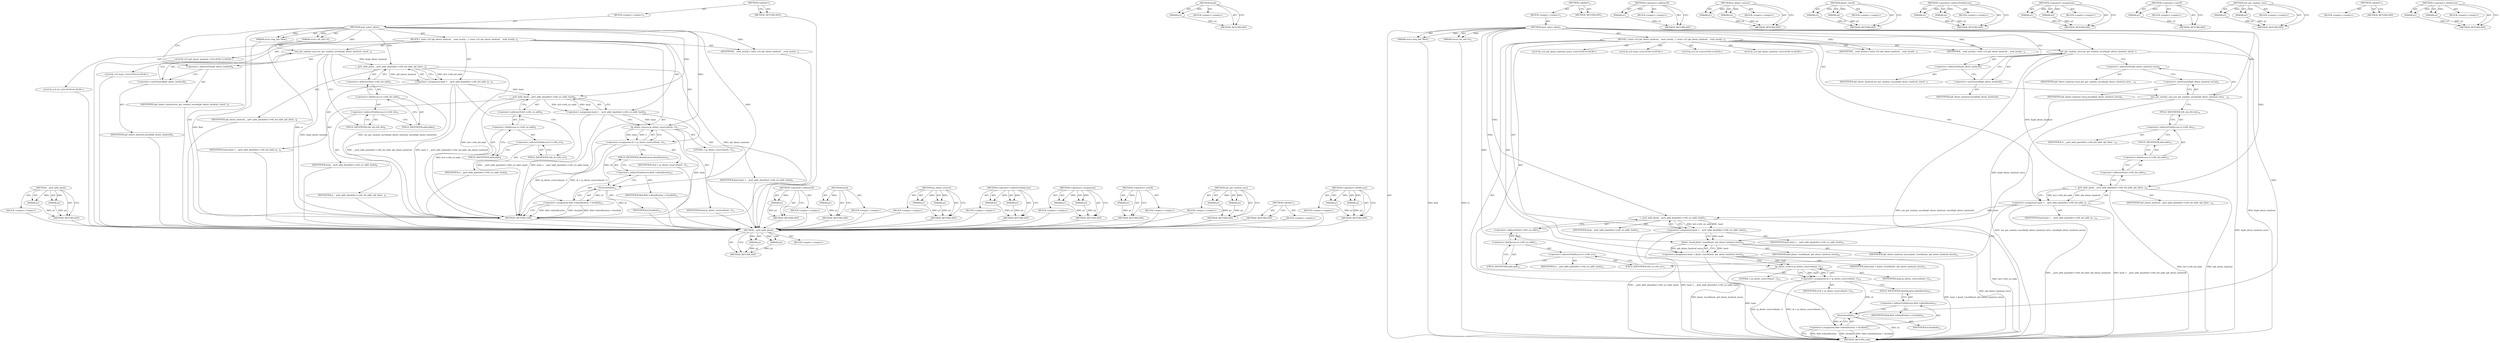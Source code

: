 digraph "&lt;operator&gt;.fieldAccess" {
vulnerable_93 [label=<(METHOD,__ipv6_addr_jhash)>];
vulnerable_94 [label=<(PARAM,p1)>];
vulnerable_95 [label=<(PARAM,p2)>];
vulnerable_96 [label=<(BLOCK,&lt;empty&gt;,&lt;empty&gt;)>];
vulnerable_97 [label=<(METHOD_RETURN,ANY)>];
vulnerable_6 [label=<(METHOD,&lt;global&gt;)<SUB>1</SUB>>];
vulnerable_7 [label=<(BLOCK,&lt;empty&gt;,&lt;empty&gt;)<SUB>1</SUB>>];
vulnerable_8 [label=<(METHOD,ipv6_select_ident)<SUB>1</SUB>>];
vulnerable_9 [label=<(PARAM,struct frag_hdr *fhdr)<SUB>1</SUB>>];
vulnerable_10 [label=<(PARAM,struct rt6_info *rt)<SUB>1</SUB>>];
vulnerable_11 [label=<(BLOCK,{
 	static u32 ip6_idents_hashrnd __read_mostly...,{
 	static u32 ip6_idents_hashrnd __read_mostly...)<SUB>2</SUB>>];
vulnerable_12 [label="<(LOCAL,u32 ip6_idents_hashrnd: u32)<SUB>3</SUB>>"];
vulnerable_13 [label=<(IDENTIFIER,__read_mostly,{
 	static u32 ip6_idents_hashrnd __read_mostly...)<SUB>3</SUB>>];
vulnerable_14 [label="<(LOCAL,u32 hash: u32)<SUB>4</SUB>>"];
vulnerable_15 [label="<(LOCAL,u32 id: u32)<SUB>4</SUB>>"];
vulnerable_16 [label=<(net_get_random_once,net_get_random_once(&amp;ip6_idents_hashrnd, sizeof...)<SUB>6</SUB>>];
vulnerable_17 [label=<(&lt;operator&gt;.addressOf,&amp;ip6_idents_hashrnd)<SUB>6</SUB>>];
vulnerable_18 [label=<(IDENTIFIER,ip6_idents_hashrnd,net_get_random_once(&amp;ip6_idents_hashrnd, sizeof...)<SUB>6</SUB>>];
vulnerable_19 [label=<(&lt;operator&gt;.sizeOf,sizeof(ip6_idents_hashrnd))<SUB>6</SUB>>];
vulnerable_20 [label=<(IDENTIFIER,ip6_idents_hashrnd,sizeof(ip6_idents_hashrnd))<SUB>6</SUB>>];
vulnerable_21 [label=<(&lt;operator&gt;.assignment,hash = __ipv6_addr_jhash(&amp;rt-&gt;rt6i_dst.addr, ip...)<SUB>8</SUB>>];
vulnerable_22 [label=<(IDENTIFIER,hash,hash = __ipv6_addr_jhash(&amp;rt-&gt;rt6i_dst.addr, ip...)<SUB>8</SUB>>];
vulnerable_23 [label=<(__ipv6_addr_jhash,__ipv6_addr_jhash(&amp;rt-&gt;rt6i_dst.addr, ip6_ident...)<SUB>8</SUB>>];
vulnerable_24 [label=<(&lt;operator&gt;.addressOf,&amp;rt-&gt;rt6i_dst.addr)<SUB>8</SUB>>];
vulnerable_25 [label=<(&lt;operator&gt;.fieldAccess,rt-&gt;rt6i_dst.addr)<SUB>8</SUB>>];
vulnerable_26 [label=<(&lt;operator&gt;.indirectFieldAccess,rt-&gt;rt6i_dst)<SUB>8</SUB>>];
vulnerable_27 [label=<(IDENTIFIER,rt,__ipv6_addr_jhash(&amp;rt-&gt;rt6i_dst.addr, ip6_ident...)<SUB>8</SUB>>];
vulnerable_28 [label=<(FIELD_IDENTIFIER,rt6i_dst,rt6i_dst)<SUB>8</SUB>>];
vulnerable_29 [label=<(FIELD_IDENTIFIER,addr,addr)<SUB>8</SUB>>];
vulnerable_30 [label=<(IDENTIFIER,ip6_idents_hashrnd,__ipv6_addr_jhash(&amp;rt-&gt;rt6i_dst.addr, ip6_ident...)<SUB>8</SUB>>];
vulnerable_31 [label=<(&lt;operator&gt;.assignment,hash = __ipv6_addr_jhash(&amp;rt-&gt;rt6i_src.addr, hash))<SUB>9</SUB>>];
vulnerable_32 [label=<(IDENTIFIER,hash,hash = __ipv6_addr_jhash(&amp;rt-&gt;rt6i_src.addr, hash))<SUB>9</SUB>>];
vulnerable_33 [label=<(__ipv6_addr_jhash,__ipv6_addr_jhash(&amp;rt-&gt;rt6i_src.addr, hash))<SUB>9</SUB>>];
vulnerable_34 [label=<(&lt;operator&gt;.addressOf,&amp;rt-&gt;rt6i_src.addr)<SUB>9</SUB>>];
vulnerable_35 [label=<(&lt;operator&gt;.fieldAccess,rt-&gt;rt6i_src.addr)<SUB>9</SUB>>];
vulnerable_36 [label=<(&lt;operator&gt;.indirectFieldAccess,rt-&gt;rt6i_src)<SUB>9</SUB>>];
vulnerable_37 [label=<(IDENTIFIER,rt,__ipv6_addr_jhash(&amp;rt-&gt;rt6i_src.addr, hash))<SUB>9</SUB>>];
vulnerable_38 [label=<(FIELD_IDENTIFIER,rt6i_src,rt6i_src)<SUB>9</SUB>>];
vulnerable_39 [label=<(FIELD_IDENTIFIER,addr,addr)<SUB>9</SUB>>];
vulnerable_40 [label=<(IDENTIFIER,hash,__ipv6_addr_jhash(&amp;rt-&gt;rt6i_src.addr, hash))<SUB>9</SUB>>];
vulnerable_41 [label=<(&lt;operator&gt;.assignment,id = ip_idents_reserve(hash, 1))<SUB>11</SUB>>];
vulnerable_42 [label=<(IDENTIFIER,id,id = ip_idents_reserve(hash, 1))<SUB>11</SUB>>];
vulnerable_43 [label=<(ip_idents_reserve,ip_idents_reserve(hash, 1))<SUB>11</SUB>>];
vulnerable_44 [label=<(IDENTIFIER,hash,ip_idents_reserve(hash, 1))<SUB>11</SUB>>];
vulnerable_45 [label=<(LITERAL,1,ip_idents_reserve(hash, 1))<SUB>11</SUB>>];
vulnerable_46 [label=<(&lt;operator&gt;.assignment,fhdr-&gt;identification = htonl(id))<SUB>12</SUB>>];
vulnerable_47 [label=<(&lt;operator&gt;.indirectFieldAccess,fhdr-&gt;identification)<SUB>12</SUB>>];
vulnerable_48 [label=<(IDENTIFIER,fhdr,fhdr-&gt;identification = htonl(id))<SUB>12</SUB>>];
vulnerable_49 [label=<(FIELD_IDENTIFIER,identification,identification)<SUB>12</SUB>>];
vulnerable_50 [label=<(htonl,htonl(id))<SUB>12</SUB>>];
vulnerable_51 [label=<(IDENTIFIER,id,htonl(id))<SUB>12</SUB>>];
vulnerable_52 [label=<(METHOD_RETURN,void)<SUB>1</SUB>>];
vulnerable_54 [label=<(METHOD_RETURN,ANY)<SUB>1</SUB>>];
vulnerable_80 [label=<(METHOD,&lt;operator&gt;.addressOf)>];
vulnerable_81 [label=<(PARAM,p1)>];
vulnerable_82 [label=<(BLOCK,&lt;empty&gt;,&lt;empty&gt;)>];
vulnerable_83 [label=<(METHOD_RETURN,ANY)>];
vulnerable_113 [label=<(METHOD,htonl)>];
vulnerable_114 [label=<(PARAM,p1)>];
vulnerable_115 [label=<(BLOCK,&lt;empty&gt;,&lt;empty&gt;)>];
vulnerable_116 [label=<(METHOD_RETURN,ANY)>];
vulnerable_108 [label=<(METHOD,ip_idents_reserve)>];
vulnerable_109 [label=<(PARAM,p1)>];
vulnerable_110 [label=<(PARAM,p2)>];
vulnerable_111 [label=<(BLOCK,&lt;empty&gt;,&lt;empty&gt;)>];
vulnerable_112 [label=<(METHOD_RETURN,ANY)>];
vulnerable_103 [label=<(METHOD,&lt;operator&gt;.indirectFieldAccess)>];
vulnerable_104 [label=<(PARAM,p1)>];
vulnerable_105 [label=<(PARAM,p2)>];
vulnerable_106 [label=<(BLOCK,&lt;empty&gt;,&lt;empty&gt;)>];
vulnerable_107 [label=<(METHOD_RETURN,ANY)>];
vulnerable_88 [label=<(METHOD,&lt;operator&gt;.assignment)>];
vulnerable_89 [label=<(PARAM,p1)>];
vulnerable_90 [label=<(PARAM,p2)>];
vulnerable_91 [label=<(BLOCK,&lt;empty&gt;,&lt;empty&gt;)>];
vulnerable_92 [label=<(METHOD_RETURN,ANY)>];
vulnerable_84 [label=<(METHOD,&lt;operator&gt;.sizeOf)>];
vulnerable_85 [label=<(PARAM,p1)>];
vulnerable_86 [label=<(BLOCK,&lt;empty&gt;,&lt;empty&gt;)>];
vulnerable_87 [label=<(METHOD_RETURN,ANY)>];
vulnerable_75 [label=<(METHOD,net_get_random_once)>];
vulnerable_76 [label=<(PARAM,p1)>];
vulnerable_77 [label=<(PARAM,p2)>];
vulnerable_78 [label=<(BLOCK,&lt;empty&gt;,&lt;empty&gt;)>];
vulnerable_79 [label=<(METHOD_RETURN,ANY)>];
vulnerable_69 [label=<(METHOD,&lt;global&gt;)<SUB>1</SUB>>];
vulnerable_70 [label=<(BLOCK,&lt;empty&gt;,&lt;empty&gt;)>];
vulnerable_71 [label=<(METHOD_RETURN,ANY)>];
vulnerable_98 [label=<(METHOD,&lt;operator&gt;.fieldAccess)>];
vulnerable_99 [label=<(PARAM,p1)>];
vulnerable_100 [label=<(PARAM,p2)>];
vulnerable_101 [label=<(BLOCK,&lt;empty&gt;,&lt;empty&gt;)>];
vulnerable_102 [label=<(METHOD_RETURN,ANY)>];
fixed_105 [label=<(METHOD,__ipv6_addr_jhash)>];
fixed_106 [label=<(PARAM,p1)>];
fixed_107 [label=<(PARAM,p2)>];
fixed_108 [label=<(BLOCK,&lt;empty&gt;,&lt;empty&gt;)>];
fixed_109 [label=<(METHOD_RETURN,ANY)>];
fixed_130 [label=<(METHOD,htonl)>];
fixed_131 [label=<(PARAM,p1)>];
fixed_132 [label=<(BLOCK,&lt;empty&gt;,&lt;empty&gt;)>];
fixed_133 [label=<(METHOD_RETURN,ANY)>];
fixed_6 [label=<(METHOD,&lt;global&gt;)<SUB>1</SUB>>];
fixed_7 [label=<(BLOCK,&lt;empty&gt;,&lt;empty&gt;)<SUB>1</SUB>>];
fixed_8 [label=<(METHOD,ipv6_select_ident)<SUB>1</SUB>>];
fixed_9 [label=<(PARAM,struct frag_hdr *fhdr)<SUB>1</SUB>>];
fixed_10 [label=<(PARAM,struct rt6_info *rt)<SUB>1</SUB>>];
fixed_11 [label=<(BLOCK,{
 	static u32 ip6_idents_hashrnd __read_mostly...,{
 	static u32 ip6_idents_hashrnd __read_mostly...)<SUB>2</SUB>>];
fixed_12 [label="<(LOCAL,u32 ip6_idents_hashrnd: u32)<SUB>3</SUB>>"];
fixed_13 [label=<(IDENTIFIER,__read_mostly,{
 	static u32 ip6_idents_hashrnd __read_mostly...)<SUB>3</SUB>>];
fixed_14 [label="<(LOCAL,u32 ip6_idents_hashrnd_extra: u32)<SUB>4</SUB>>"];
fixed_15 [label=<(IDENTIFIER,__read_mostly,{
 	static u32 ip6_idents_hashrnd __read_mostly...)<SUB>4</SUB>>];
fixed_16 [label="<(LOCAL,u32 hash: u32)<SUB>5</SUB>>"];
fixed_17 [label="<(LOCAL,u32 id: u32)<SUB>5</SUB>>"];
fixed_18 [label=<(net_get_random_once,net_get_random_once(&amp;ip6_idents_hashrnd, sizeof...)<SUB>7</SUB>>];
fixed_19 [label=<(&lt;operator&gt;.addressOf,&amp;ip6_idents_hashrnd)<SUB>7</SUB>>];
fixed_20 [label=<(IDENTIFIER,ip6_idents_hashrnd,net_get_random_once(&amp;ip6_idents_hashrnd, sizeof...)<SUB>7</SUB>>];
fixed_21 [label=<(&lt;operator&gt;.sizeOf,sizeof(ip6_idents_hashrnd))<SUB>7</SUB>>];
fixed_22 [label=<(IDENTIFIER,ip6_idents_hashrnd,sizeof(ip6_idents_hashrnd))<SUB>7</SUB>>];
fixed_23 [label=<(net_get_random_once,net_get_random_once(&amp;ip6_idents_hashrnd_extra, ...)<SUB>8</SUB>>];
fixed_24 [label=<(&lt;operator&gt;.addressOf,&amp;ip6_idents_hashrnd_extra)<SUB>8</SUB>>];
fixed_25 [label=<(IDENTIFIER,ip6_idents_hashrnd_extra,net_get_random_once(&amp;ip6_idents_hashrnd_extra, ...)<SUB>8</SUB>>];
fixed_26 [label=<(&lt;operator&gt;.sizeOf,sizeof(ip6_idents_hashrnd_extra))<SUB>8</SUB>>];
fixed_27 [label=<(IDENTIFIER,ip6_idents_hashrnd_extra,sizeof(ip6_idents_hashrnd_extra))<SUB>8</SUB>>];
fixed_28 [label=<(&lt;operator&gt;.assignment,hash = __ipv6_addr_jhash(&amp;rt-&gt;rt6i_dst.addr, ip...)<SUB>10</SUB>>];
fixed_29 [label=<(IDENTIFIER,hash,hash = __ipv6_addr_jhash(&amp;rt-&gt;rt6i_dst.addr, ip...)<SUB>10</SUB>>];
fixed_30 [label=<(__ipv6_addr_jhash,__ipv6_addr_jhash(&amp;rt-&gt;rt6i_dst.addr, ip6_ident...)<SUB>10</SUB>>];
fixed_31 [label=<(&lt;operator&gt;.addressOf,&amp;rt-&gt;rt6i_dst.addr)<SUB>10</SUB>>];
fixed_32 [label=<(&lt;operator&gt;.fieldAccess,rt-&gt;rt6i_dst.addr)<SUB>10</SUB>>];
fixed_33 [label=<(&lt;operator&gt;.indirectFieldAccess,rt-&gt;rt6i_dst)<SUB>10</SUB>>];
fixed_34 [label=<(IDENTIFIER,rt,__ipv6_addr_jhash(&amp;rt-&gt;rt6i_dst.addr, ip6_ident...)<SUB>10</SUB>>];
fixed_35 [label=<(FIELD_IDENTIFIER,rt6i_dst,rt6i_dst)<SUB>10</SUB>>];
fixed_36 [label=<(FIELD_IDENTIFIER,addr,addr)<SUB>10</SUB>>];
fixed_37 [label=<(IDENTIFIER,ip6_idents_hashrnd,__ipv6_addr_jhash(&amp;rt-&gt;rt6i_dst.addr, ip6_ident...)<SUB>10</SUB>>];
fixed_38 [label=<(&lt;operator&gt;.assignment,hash = __ipv6_addr_jhash(&amp;rt-&gt;rt6i_src.addr, hash))<SUB>11</SUB>>];
fixed_39 [label=<(IDENTIFIER,hash,hash = __ipv6_addr_jhash(&amp;rt-&gt;rt6i_src.addr, hash))<SUB>11</SUB>>];
fixed_40 [label=<(__ipv6_addr_jhash,__ipv6_addr_jhash(&amp;rt-&gt;rt6i_src.addr, hash))<SUB>11</SUB>>];
fixed_41 [label=<(&lt;operator&gt;.addressOf,&amp;rt-&gt;rt6i_src.addr)<SUB>11</SUB>>];
fixed_42 [label=<(&lt;operator&gt;.fieldAccess,rt-&gt;rt6i_src.addr)<SUB>11</SUB>>];
fixed_43 [label=<(&lt;operator&gt;.indirectFieldAccess,rt-&gt;rt6i_src)<SUB>11</SUB>>];
fixed_44 [label=<(IDENTIFIER,rt,__ipv6_addr_jhash(&amp;rt-&gt;rt6i_src.addr, hash))<SUB>11</SUB>>];
fixed_45 [label=<(FIELD_IDENTIFIER,rt6i_src,rt6i_src)<SUB>11</SUB>>];
fixed_46 [label=<(FIELD_IDENTIFIER,addr,addr)<SUB>11</SUB>>];
fixed_47 [label=<(IDENTIFIER,hash,__ipv6_addr_jhash(&amp;rt-&gt;rt6i_src.addr, hash))<SUB>11</SUB>>];
fixed_48 [label=<(&lt;operator&gt;.assignment,hash = jhash_1word(hash, ip6_idents_hashrnd_extra))<SUB>12</SUB>>];
fixed_49 [label=<(IDENTIFIER,hash,hash = jhash_1word(hash, ip6_idents_hashrnd_extra))<SUB>12</SUB>>];
fixed_50 [label=<(jhash_1word,jhash_1word(hash, ip6_idents_hashrnd_extra))<SUB>12</SUB>>];
fixed_51 [label=<(IDENTIFIER,hash,jhash_1word(hash, ip6_idents_hashrnd_extra))<SUB>12</SUB>>];
fixed_52 [label=<(IDENTIFIER,ip6_idents_hashrnd_extra,jhash_1word(hash, ip6_idents_hashrnd_extra))<SUB>12</SUB>>];
fixed_53 [label=<(&lt;operator&gt;.assignment,id = ip_idents_reserve(hash, 1))<SUB>14</SUB>>];
fixed_54 [label=<(IDENTIFIER,id,id = ip_idents_reserve(hash, 1))<SUB>14</SUB>>];
fixed_55 [label=<(ip_idents_reserve,ip_idents_reserve(hash, 1))<SUB>14</SUB>>];
fixed_56 [label=<(IDENTIFIER,hash,ip_idents_reserve(hash, 1))<SUB>14</SUB>>];
fixed_57 [label=<(LITERAL,1,ip_idents_reserve(hash, 1))<SUB>14</SUB>>];
fixed_58 [label=<(&lt;operator&gt;.assignment,fhdr-&gt;identification = htonl(id))<SUB>15</SUB>>];
fixed_59 [label=<(&lt;operator&gt;.indirectFieldAccess,fhdr-&gt;identification)<SUB>15</SUB>>];
fixed_60 [label=<(IDENTIFIER,fhdr,fhdr-&gt;identification = htonl(id))<SUB>15</SUB>>];
fixed_61 [label=<(FIELD_IDENTIFIER,identification,identification)<SUB>15</SUB>>];
fixed_62 [label=<(htonl,htonl(id))<SUB>15</SUB>>];
fixed_63 [label=<(IDENTIFIER,id,htonl(id))<SUB>15</SUB>>];
fixed_64 [label=<(METHOD_RETURN,void)<SUB>1</SUB>>];
fixed_66 [label=<(METHOD_RETURN,ANY)<SUB>1</SUB>>];
fixed_92 [label=<(METHOD,&lt;operator&gt;.addressOf)>];
fixed_93 [label=<(PARAM,p1)>];
fixed_94 [label=<(BLOCK,&lt;empty&gt;,&lt;empty&gt;)>];
fixed_95 [label=<(METHOD_RETURN,ANY)>];
fixed_125 [label=<(METHOD,ip_idents_reserve)>];
fixed_126 [label=<(PARAM,p1)>];
fixed_127 [label=<(PARAM,p2)>];
fixed_128 [label=<(BLOCK,&lt;empty&gt;,&lt;empty&gt;)>];
fixed_129 [label=<(METHOD_RETURN,ANY)>];
fixed_120 [label=<(METHOD,jhash_1word)>];
fixed_121 [label=<(PARAM,p1)>];
fixed_122 [label=<(PARAM,p2)>];
fixed_123 [label=<(BLOCK,&lt;empty&gt;,&lt;empty&gt;)>];
fixed_124 [label=<(METHOD_RETURN,ANY)>];
fixed_115 [label=<(METHOD,&lt;operator&gt;.indirectFieldAccess)>];
fixed_116 [label=<(PARAM,p1)>];
fixed_117 [label=<(PARAM,p2)>];
fixed_118 [label=<(BLOCK,&lt;empty&gt;,&lt;empty&gt;)>];
fixed_119 [label=<(METHOD_RETURN,ANY)>];
fixed_100 [label=<(METHOD,&lt;operator&gt;.assignment)>];
fixed_101 [label=<(PARAM,p1)>];
fixed_102 [label=<(PARAM,p2)>];
fixed_103 [label=<(BLOCK,&lt;empty&gt;,&lt;empty&gt;)>];
fixed_104 [label=<(METHOD_RETURN,ANY)>];
fixed_96 [label=<(METHOD,&lt;operator&gt;.sizeOf)>];
fixed_97 [label=<(PARAM,p1)>];
fixed_98 [label=<(BLOCK,&lt;empty&gt;,&lt;empty&gt;)>];
fixed_99 [label=<(METHOD_RETURN,ANY)>];
fixed_87 [label=<(METHOD,net_get_random_once)>];
fixed_88 [label=<(PARAM,p1)>];
fixed_89 [label=<(PARAM,p2)>];
fixed_90 [label=<(BLOCK,&lt;empty&gt;,&lt;empty&gt;)>];
fixed_91 [label=<(METHOD_RETURN,ANY)>];
fixed_81 [label=<(METHOD,&lt;global&gt;)<SUB>1</SUB>>];
fixed_82 [label=<(BLOCK,&lt;empty&gt;,&lt;empty&gt;)>];
fixed_83 [label=<(METHOD_RETURN,ANY)>];
fixed_110 [label=<(METHOD,&lt;operator&gt;.fieldAccess)>];
fixed_111 [label=<(PARAM,p1)>];
fixed_112 [label=<(PARAM,p2)>];
fixed_113 [label=<(BLOCK,&lt;empty&gt;,&lt;empty&gt;)>];
fixed_114 [label=<(METHOD_RETURN,ANY)>];
vulnerable_93 -> vulnerable_94  [key=0, label="AST: "];
vulnerable_93 -> vulnerable_94  [key=1, label="DDG: "];
vulnerable_93 -> vulnerable_96  [key=0, label="AST: "];
vulnerable_93 -> vulnerable_95  [key=0, label="AST: "];
vulnerable_93 -> vulnerable_95  [key=1, label="DDG: "];
vulnerable_93 -> vulnerable_97  [key=0, label="AST: "];
vulnerable_93 -> vulnerable_97  [key=1, label="CFG: "];
vulnerable_94 -> vulnerable_97  [key=0, label="DDG: p1"];
vulnerable_95 -> vulnerable_97  [key=0, label="DDG: p2"];
vulnerable_96 -> fixed_105  [key=0];
vulnerable_97 -> fixed_105  [key=0];
vulnerable_6 -> vulnerable_7  [key=0, label="AST: "];
vulnerable_6 -> vulnerable_54  [key=0, label="AST: "];
vulnerable_6 -> vulnerable_54  [key=1, label="CFG: "];
vulnerable_7 -> vulnerable_8  [key=0, label="AST: "];
vulnerable_8 -> vulnerable_9  [key=0, label="AST: "];
vulnerable_8 -> vulnerable_9  [key=1, label="DDG: "];
vulnerable_8 -> vulnerable_10  [key=0, label="AST: "];
vulnerable_8 -> vulnerable_10  [key=1, label="DDG: "];
vulnerable_8 -> vulnerable_11  [key=0, label="AST: "];
vulnerable_8 -> vulnerable_52  [key=0, label="AST: "];
vulnerable_8 -> vulnerable_17  [key=0, label="CFG: "];
vulnerable_8 -> vulnerable_13  [key=0, label="DDG: "];
vulnerable_8 -> vulnerable_16  [key=0, label="DDG: "];
vulnerable_8 -> vulnerable_23  [key=0, label="DDG: "];
vulnerable_8 -> vulnerable_33  [key=0, label="DDG: "];
vulnerable_8 -> vulnerable_43  [key=0, label="DDG: "];
vulnerable_8 -> vulnerable_50  [key=0, label="DDG: "];
vulnerable_9 -> vulnerable_52  [key=0, label="DDG: fhdr"];
vulnerable_10 -> vulnerable_52  [key=0, label="DDG: rt"];
vulnerable_11 -> vulnerable_12  [key=0, label="AST: "];
vulnerable_11 -> vulnerable_13  [key=0, label="AST: "];
vulnerable_11 -> vulnerable_14  [key=0, label="AST: "];
vulnerable_11 -> vulnerable_15  [key=0, label="AST: "];
vulnerable_11 -> vulnerable_16  [key=0, label="AST: "];
vulnerable_11 -> vulnerable_21  [key=0, label="AST: "];
vulnerable_11 -> vulnerable_31  [key=0, label="AST: "];
vulnerable_11 -> vulnerable_41  [key=0, label="AST: "];
vulnerable_11 -> vulnerable_46  [key=0, label="AST: "];
vulnerable_12 -> fixed_105  [key=0];
vulnerable_13 -> fixed_105  [key=0];
vulnerable_14 -> fixed_105  [key=0];
vulnerable_15 -> fixed_105  [key=0];
vulnerable_16 -> vulnerable_17  [key=0, label="AST: "];
vulnerable_16 -> vulnerable_19  [key=0, label="AST: "];
vulnerable_16 -> vulnerable_28  [key=0, label="CFG: "];
vulnerable_16 -> vulnerable_52  [key=0, label="DDG: &amp;ip6_idents_hashrnd"];
vulnerable_16 -> vulnerable_52  [key=1, label="DDG: net_get_random_once(&amp;ip6_idents_hashrnd, sizeof(ip6_idents_hashrnd))"];
vulnerable_16 -> vulnerable_23  [key=0, label="DDG: &amp;ip6_idents_hashrnd"];
vulnerable_17 -> vulnerable_18  [key=0, label="AST: "];
vulnerable_17 -> vulnerable_19  [key=0, label="CFG: "];
vulnerable_18 -> fixed_105  [key=0];
vulnerable_19 -> vulnerable_20  [key=0, label="AST: "];
vulnerable_19 -> vulnerable_16  [key=0, label="CFG: "];
vulnerable_20 -> fixed_105  [key=0];
vulnerable_21 -> vulnerable_22  [key=0, label="AST: "];
vulnerable_21 -> vulnerable_23  [key=0, label="AST: "];
vulnerable_21 -> vulnerable_38  [key=0, label="CFG: "];
vulnerable_21 -> vulnerable_52  [key=0, label="DDG: __ipv6_addr_jhash(&amp;rt-&gt;rt6i_dst.addr, ip6_idents_hashrnd)"];
vulnerable_21 -> vulnerable_52  [key=1, label="DDG: hash = __ipv6_addr_jhash(&amp;rt-&gt;rt6i_dst.addr, ip6_idents_hashrnd)"];
vulnerable_21 -> vulnerable_33  [key=0, label="DDG: hash"];
vulnerable_22 -> fixed_105  [key=0];
vulnerable_23 -> vulnerable_24  [key=0, label="AST: "];
vulnerable_23 -> vulnerable_30  [key=0, label="AST: "];
vulnerable_23 -> vulnerable_21  [key=0, label="CFG: "];
vulnerable_23 -> vulnerable_21  [key=1, label="DDG: &amp;rt-&gt;rt6i_dst.addr"];
vulnerable_23 -> vulnerable_21  [key=2, label="DDG: ip6_idents_hashrnd"];
vulnerable_23 -> vulnerable_52  [key=0, label="DDG: &amp;rt-&gt;rt6i_dst.addr"];
vulnerable_23 -> vulnerable_52  [key=1, label="DDG: ip6_idents_hashrnd"];
vulnerable_24 -> vulnerable_25  [key=0, label="AST: "];
vulnerable_24 -> vulnerable_23  [key=0, label="CFG: "];
vulnerable_25 -> vulnerable_26  [key=0, label="AST: "];
vulnerable_25 -> vulnerable_29  [key=0, label="AST: "];
vulnerable_25 -> vulnerable_24  [key=0, label="CFG: "];
vulnerable_26 -> vulnerable_27  [key=0, label="AST: "];
vulnerable_26 -> vulnerable_28  [key=0, label="AST: "];
vulnerable_26 -> vulnerable_29  [key=0, label="CFG: "];
vulnerable_27 -> fixed_105  [key=0];
vulnerable_28 -> vulnerable_26  [key=0, label="CFG: "];
vulnerable_29 -> vulnerable_25  [key=0, label="CFG: "];
vulnerable_30 -> fixed_105  [key=0];
vulnerable_31 -> vulnerable_32  [key=0, label="AST: "];
vulnerable_31 -> vulnerable_33  [key=0, label="AST: "];
vulnerable_31 -> vulnerable_43  [key=0, label="CFG: "];
vulnerable_31 -> vulnerable_43  [key=1, label="DDG: hash"];
vulnerable_31 -> vulnerable_52  [key=0, label="DDG: __ipv6_addr_jhash(&amp;rt-&gt;rt6i_src.addr, hash)"];
vulnerable_31 -> vulnerable_52  [key=1, label="DDG: hash = __ipv6_addr_jhash(&amp;rt-&gt;rt6i_src.addr, hash)"];
vulnerable_32 -> fixed_105  [key=0];
vulnerable_33 -> vulnerable_34  [key=0, label="AST: "];
vulnerable_33 -> vulnerable_40  [key=0, label="AST: "];
vulnerable_33 -> vulnerable_31  [key=0, label="CFG: "];
vulnerable_33 -> vulnerable_31  [key=1, label="DDG: &amp;rt-&gt;rt6i_src.addr"];
vulnerable_33 -> vulnerable_31  [key=2, label="DDG: hash"];
vulnerable_33 -> vulnerable_52  [key=0, label="DDG: &amp;rt-&gt;rt6i_src.addr"];
vulnerable_34 -> vulnerable_35  [key=0, label="AST: "];
vulnerable_34 -> vulnerable_33  [key=0, label="CFG: "];
vulnerable_35 -> vulnerable_36  [key=0, label="AST: "];
vulnerable_35 -> vulnerable_39  [key=0, label="AST: "];
vulnerable_35 -> vulnerable_34  [key=0, label="CFG: "];
vulnerable_36 -> vulnerable_37  [key=0, label="AST: "];
vulnerable_36 -> vulnerable_38  [key=0, label="AST: "];
vulnerable_36 -> vulnerable_39  [key=0, label="CFG: "];
vulnerable_37 -> fixed_105  [key=0];
vulnerable_38 -> vulnerable_36  [key=0, label="CFG: "];
vulnerable_39 -> vulnerable_35  [key=0, label="CFG: "];
vulnerable_40 -> fixed_105  [key=0];
vulnerable_41 -> vulnerable_42  [key=0, label="AST: "];
vulnerable_41 -> vulnerable_43  [key=0, label="AST: "];
vulnerable_41 -> vulnerable_49  [key=0, label="CFG: "];
vulnerable_41 -> vulnerable_52  [key=0, label="DDG: ip_idents_reserve(hash, 1)"];
vulnerable_41 -> vulnerable_52  [key=1, label="DDG: id = ip_idents_reserve(hash, 1)"];
vulnerable_41 -> vulnerable_50  [key=0, label="DDG: id"];
vulnerable_42 -> fixed_105  [key=0];
vulnerable_43 -> vulnerable_44  [key=0, label="AST: "];
vulnerable_43 -> vulnerable_45  [key=0, label="AST: "];
vulnerable_43 -> vulnerable_41  [key=0, label="CFG: "];
vulnerable_43 -> vulnerable_41  [key=1, label="DDG: hash"];
vulnerable_43 -> vulnerable_41  [key=2, label="DDG: 1"];
vulnerable_43 -> vulnerable_52  [key=0, label="DDG: hash"];
vulnerable_44 -> fixed_105  [key=0];
vulnerable_45 -> fixed_105  [key=0];
vulnerable_46 -> vulnerable_47  [key=0, label="AST: "];
vulnerable_46 -> vulnerable_50  [key=0, label="AST: "];
vulnerable_46 -> vulnerable_52  [key=0, label="CFG: "];
vulnerable_46 -> vulnerable_52  [key=1, label="DDG: fhdr-&gt;identification"];
vulnerable_46 -> vulnerable_52  [key=2, label="DDG: htonl(id)"];
vulnerable_46 -> vulnerable_52  [key=3, label="DDG: fhdr-&gt;identification = htonl(id)"];
vulnerable_47 -> vulnerable_48  [key=0, label="AST: "];
vulnerable_47 -> vulnerable_49  [key=0, label="AST: "];
vulnerable_47 -> vulnerable_50  [key=0, label="CFG: "];
vulnerable_48 -> fixed_105  [key=0];
vulnerable_49 -> vulnerable_47  [key=0, label="CFG: "];
vulnerable_50 -> vulnerable_51  [key=0, label="AST: "];
vulnerable_50 -> vulnerable_46  [key=0, label="CFG: "];
vulnerable_50 -> vulnerable_46  [key=1, label="DDG: id"];
vulnerable_50 -> vulnerable_52  [key=0, label="DDG: id"];
vulnerable_51 -> fixed_105  [key=0];
vulnerable_52 -> fixed_105  [key=0];
vulnerable_54 -> fixed_105  [key=0];
vulnerable_80 -> vulnerable_81  [key=0, label="AST: "];
vulnerable_80 -> vulnerable_81  [key=1, label="DDG: "];
vulnerable_80 -> vulnerable_82  [key=0, label="AST: "];
vulnerable_80 -> vulnerable_83  [key=0, label="AST: "];
vulnerable_80 -> vulnerable_83  [key=1, label="CFG: "];
vulnerable_81 -> vulnerable_83  [key=0, label="DDG: p1"];
vulnerable_82 -> fixed_105  [key=0];
vulnerable_83 -> fixed_105  [key=0];
vulnerable_113 -> vulnerable_114  [key=0, label="AST: "];
vulnerable_113 -> vulnerable_114  [key=1, label="DDG: "];
vulnerable_113 -> vulnerable_115  [key=0, label="AST: "];
vulnerable_113 -> vulnerable_116  [key=0, label="AST: "];
vulnerable_113 -> vulnerable_116  [key=1, label="CFG: "];
vulnerable_114 -> vulnerable_116  [key=0, label="DDG: p1"];
vulnerable_115 -> fixed_105  [key=0];
vulnerable_116 -> fixed_105  [key=0];
vulnerable_108 -> vulnerable_109  [key=0, label="AST: "];
vulnerable_108 -> vulnerable_109  [key=1, label="DDG: "];
vulnerable_108 -> vulnerable_111  [key=0, label="AST: "];
vulnerable_108 -> vulnerable_110  [key=0, label="AST: "];
vulnerable_108 -> vulnerable_110  [key=1, label="DDG: "];
vulnerable_108 -> vulnerable_112  [key=0, label="AST: "];
vulnerable_108 -> vulnerable_112  [key=1, label="CFG: "];
vulnerable_109 -> vulnerable_112  [key=0, label="DDG: p1"];
vulnerable_110 -> vulnerable_112  [key=0, label="DDG: p2"];
vulnerable_111 -> fixed_105  [key=0];
vulnerable_112 -> fixed_105  [key=0];
vulnerable_103 -> vulnerable_104  [key=0, label="AST: "];
vulnerable_103 -> vulnerable_104  [key=1, label="DDG: "];
vulnerable_103 -> vulnerable_106  [key=0, label="AST: "];
vulnerable_103 -> vulnerable_105  [key=0, label="AST: "];
vulnerable_103 -> vulnerable_105  [key=1, label="DDG: "];
vulnerable_103 -> vulnerable_107  [key=0, label="AST: "];
vulnerable_103 -> vulnerable_107  [key=1, label="CFG: "];
vulnerable_104 -> vulnerable_107  [key=0, label="DDG: p1"];
vulnerable_105 -> vulnerable_107  [key=0, label="DDG: p2"];
vulnerable_106 -> fixed_105  [key=0];
vulnerable_107 -> fixed_105  [key=0];
vulnerable_88 -> vulnerable_89  [key=0, label="AST: "];
vulnerable_88 -> vulnerable_89  [key=1, label="DDG: "];
vulnerable_88 -> vulnerable_91  [key=0, label="AST: "];
vulnerable_88 -> vulnerable_90  [key=0, label="AST: "];
vulnerable_88 -> vulnerable_90  [key=1, label="DDG: "];
vulnerable_88 -> vulnerable_92  [key=0, label="AST: "];
vulnerable_88 -> vulnerable_92  [key=1, label="CFG: "];
vulnerable_89 -> vulnerable_92  [key=0, label="DDG: p1"];
vulnerable_90 -> vulnerable_92  [key=0, label="DDG: p2"];
vulnerable_91 -> fixed_105  [key=0];
vulnerable_92 -> fixed_105  [key=0];
vulnerable_84 -> vulnerable_85  [key=0, label="AST: "];
vulnerable_84 -> vulnerable_85  [key=1, label="DDG: "];
vulnerable_84 -> vulnerable_86  [key=0, label="AST: "];
vulnerable_84 -> vulnerable_87  [key=0, label="AST: "];
vulnerable_84 -> vulnerable_87  [key=1, label="CFG: "];
vulnerable_85 -> vulnerable_87  [key=0, label="DDG: p1"];
vulnerable_86 -> fixed_105  [key=0];
vulnerable_87 -> fixed_105  [key=0];
vulnerable_75 -> vulnerable_76  [key=0, label="AST: "];
vulnerable_75 -> vulnerable_76  [key=1, label="DDG: "];
vulnerable_75 -> vulnerable_78  [key=0, label="AST: "];
vulnerable_75 -> vulnerable_77  [key=0, label="AST: "];
vulnerable_75 -> vulnerable_77  [key=1, label="DDG: "];
vulnerable_75 -> vulnerable_79  [key=0, label="AST: "];
vulnerable_75 -> vulnerable_79  [key=1, label="CFG: "];
vulnerable_76 -> vulnerable_79  [key=0, label="DDG: p1"];
vulnerable_77 -> vulnerable_79  [key=0, label="DDG: p2"];
vulnerable_78 -> fixed_105  [key=0];
vulnerable_79 -> fixed_105  [key=0];
vulnerable_69 -> vulnerable_70  [key=0, label="AST: "];
vulnerable_69 -> vulnerable_71  [key=0, label="AST: "];
vulnerable_69 -> vulnerable_71  [key=1, label="CFG: "];
vulnerable_70 -> fixed_105  [key=0];
vulnerable_71 -> fixed_105  [key=0];
vulnerable_98 -> vulnerable_99  [key=0, label="AST: "];
vulnerable_98 -> vulnerable_99  [key=1, label="DDG: "];
vulnerable_98 -> vulnerable_101  [key=0, label="AST: "];
vulnerable_98 -> vulnerable_100  [key=0, label="AST: "];
vulnerable_98 -> vulnerable_100  [key=1, label="DDG: "];
vulnerable_98 -> vulnerable_102  [key=0, label="AST: "];
vulnerable_98 -> vulnerable_102  [key=1, label="CFG: "];
vulnerable_99 -> vulnerable_102  [key=0, label="DDG: p1"];
vulnerable_100 -> vulnerable_102  [key=0, label="DDG: p2"];
vulnerable_101 -> fixed_105  [key=0];
vulnerable_102 -> fixed_105  [key=0];
fixed_105 -> fixed_106  [key=0, label="AST: "];
fixed_105 -> fixed_106  [key=1, label="DDG: "];
fixed_105 -> fixed_108  [key=0, label="AST: "];
fixed_105 -> fixed_107  [key=0, label="AST: "];
fixed_105 -> fixed_107  [key=1, label="DDG: "];
fixed_105 -> fixed_109  [key=0, label="AST: "];
fixed_105 -> fixed_109  [key=1, label="CFG: "];
fixed_106 -> fixed_109  [key=0, label="DDG: p1"];
fixed_107 -> fixed_109  [key=0, label="DDG: p2"];
fixed_130 -> fixed_131  [key=0, label="AST: "];
fixed_130 -> fixed_131  [key=1, label="DDG: "];
fixed_130 -> fixed_132  [key=0, label="AST: "];
fixed_130 -> fixed_133  [key=0, label="AST: "];
fixed_130 -> fixed_133  [key=1, label="CFG: "];
fixed_131 -> fixed_133  [key=0, label="DDG: p1"];
fixed_6 -> fixed_7  [key=0, label="AST: "];
fixed_6 -> fixed_66  [key=0, label="AST: "];
fixed_6 -> fixed_66  [key=1, label="CFG: "];
fixed_7 -> fixed_8  [key=0, label="AST: "];
fixed_8 -> fixed_9  [key=0, label="AST: "];
fixed_8 -> fixed_9  [key=1, label="DDG: "];
fixed_8 -> fixed_10  [key=0, label="AST: "];
fixed_8 -> fixed_10  [key=1, label="DDG: "];
fixed_8 -> fixed_11  [key=0, label="AST: "];
fixed_8 -> fixed_64  [key=0, label="AST: "];
fixed_8 -> fixed_19  [key=0, label="CFG: "];
fixed_8 -> fixed_13  [key=0, label="DDG: "];
fixed_8 -> fixed_15  [key=0, label="DDG: "];
fixed_8 -> fixed_18  [key=0, label="DDG: "];
fixed_8 -> fixed_23  [key=0, label="DDG: "];
fixed_8 -> fixed_30  [key=0, label="DDG: "];
fixed_8 -> fixed_40  [key=0, label="DDG: "];
fixed_8 -> fixed_50  [key=0, label="DDG: "];
fixed_8 -> fixed_55  [key=0, label="DDG: "];
fixed_8 -> fixed_62  [key=0, label="DDG: "];
fixed_9 -> fixed_64  [key=0, label="DDG: fhdr"];
fixed_10 -> fixed_64  [key=0, label="DDG: rt"];
fixed_11 -> fixed_12  [key=0, label="AST: "];
fixed_11 -> fixed_13  [key=0, label="AST: "];
fixed_11 -> fixed_14  [key=0, label="AST: "];
fixed_11 -> fixed_15  [key=0, label="AST: "];
fixed_11 -> fixed_16  [key=0, label="AST: "];
fixed_11 -> fixed_17  [key=0, label="AST: "];
fixed_11 -> fixed_18  [key=0, label="AST: "];
fixed_11 -> fixed_23  [key=0, label="AST: "];
fixed_11 -> fixed_28  [key=0, label="AST: "];
fixed_11 -> fixed_38  [key=0, label="AST: "];
fixed_11 -> fixed_48  [key=0, label="AST: "];
fixed_11 -> fixed_53  [key=0, label="AST: "];
fixed_11 -> fixed_58  [key=0, label="AST: "];
fixed_18 -> fixed_19  [key=0, label="AST: "];
fixed_18 -> fixed_21  [key=0, label="AST: "];
fixed_18 -> fixed_24  [key=0, label="CFG: "];
fixed_18 -> fixed_64  [key=0, label="DDG: &amp;ip6_idents_hashrnd"];
fixed_18 -> fixed_64  [key=1, label="DDG: net_get_random_once(&amp;ip6_idents_hashrnd, sizeof(ip6_idents_hashrnd))"];
fixed_18 -> fixed_30  [key=0, label="DDG: &amp;ip6_idents_hashrnd"];
fixed_19 -> fixed_20  [key=0, label="AST: "];
fixed_19 -> fixed_21  [key=0, label="CFG: "];
fixed_21 -> fixed_22  [key=0, label="AST: "];
fixed_21 -> fixed_18  [key=0, label="CFG: "];
fixed_23 -> fixed_24  [key=0, label="AST: "];
fixed_23 -> fixed_26  [key=0, label="AST: "];
fixed_23 -> fixed_35  [key=0, label="CFG: "];
fixed_23 -> fixed_64  [key=0, label="DDG: &amp;ip6_idents_hashrnd_extra"];
fixed_23 -> fixed_64  [key=1, label="DDG: net_get_random_once(&amp;ip6_idents_hashrnd_extra, sizeof(ip6_idents_hashrnd_extra))"];
fixed_23 -> fixed_50  [key=0, label="DDG: &amp;ip6_idents_hashrnd_extra"];
fixed_24 -> fixed_25  [key=0, label="AST: "];
fixed_24 -> fixed_26  [key=0, label="CFG: "];
fixed_26 -> fixed_27  [key=0, label="AST: "];
fixed_26 -> fixed_23  [key=0, label="CFG: "];
fixed_28 -> fixed_29  [key=0, label="AST: "];
fixed_28 -> fixed_30  [key=0, label="AST: "];
fixed_28 -> fixed_45  [key=0, label="CFG: "];
fixed_28 -> fixed_64  [key=0, label="DDG: __ipv6_addr_jhash(&amp;rt-&gt;rt6i_dst.addr, ip6_idents_hashrnd)"];
fixed_28 -> fixed_64  [key=1, label="DDG: hash = __ipv6_addr_jhash(&amp;rt-&gt;rt6i_dst.addr, ip6_idents_hashrnd)"];
fixed_28 -> fixed_40  [key=0, label="DDG: hash"];
fixed_30 -> fixed_31  [key=0, label="AST: "];
fixed_30 -> fixed_37  [key=0, label="AST: "];
fixed_30 -> fixed_28  [key=0, label="CFG: "];
fixed_30 -> fixed_28  [key=1, label="DDG: &amp;rt-&gt;rt6i_dst.addr"];
fixed_30 -> fixed_28  [key=2, label="DDG: ip6_idents_hashrnd"];
fixed_30 -> fixed_64  [key=0, label="DDG: &amp;rt-&gt;rt6i_dst.addr"];
fixed_30 -> fixed_64  [key=1, label="DDG: ip6_idents_hashrnd"];
fixed_31 -> fixed_32  [key=0, label="AST: "];
fixed_31 -> fixed_30  [key=0, label="CFG: "];
fixed_32 -> fixed_33  [key=0, label="AST: "];
fixed_32 -> fixed_36  [key=0, label="AST: "];
fixed_32 -> fixed_31  [key=0, label="CFG: "];
fixed_33 -> fixed_34  [key=0, label="AST: "];
fixed_33 -> fixed_35  [key=0, label="AST: "];
fixed_33 -> fixed_36  [key=0, label="CFG: "];
fixed_35 -> fixed_33  [key=0, label="CFG: "];
fixed_36 -> fixed_32  [key=0, label="CFG: "];
fixed_38 -> fixed_39  [key=0, label="AST: "];
fixed_38 -> fixed_40  [key=0, label="AST: "];
fixed_38 -> fixed_50  [key=0, label="CFG: "];
fixed_38 -> fixed_50  [key=1, label="DDG: hash"];
fixed_38 -> fixed_64  [key=0, label="DDG: __ipv6_addr_jhash(&amp;rt-&gt;rt6i_src.addr, hash)"];
fixed_38 -> fixed_64  [key=1, label="DDG: hash = __ipv6_addr_jhash(&amp;rt-&gt;rt6i_src.addr, hash)"];
fixed_40 -> fixed_41  [key=0, label="AST: "];
fixed_40 -> fixed_47  [key=0, label="AST: "];
fixed_40 -> fixed_38  [key=0, label="CFG: "];
fixed_40 -> fixed_38  [key=1, label="DDG: &amp;rt-&gt;rt6i_src.addr"];
fixed_40 -> fixed_38  [key=2, label="DDG: hash"];
fixed_40 -> fixed_64  [key=0, label="DDG: &amp;rt-&gt;rt6i_src.addr"];
fixed_41 -> fixed_42  [key=0, label="AST: "];
fixed_41 -> fixed_40  [key=0, label="CFG: "];
fixed_42 -> fixed_43  [key=0, label="AST: "];
fixed_42 -> fixed_46  [key=0, label="AST: "];
fixed_42 -> fixed_41  [key=0, label="CFG: "];
fixed_43 -> fixed_44  [key=0, label="AST: "];
fixed_43 -> fixed_45  [key=0, label="AST: "];
fixed_43 -> fixed_46  [key=0, label="CFG: "];
fixed_45 -> fixed_43  [key=0, label="CFG: "];
fixed_46 -> fixed_42  [key=0, label="CFG: "];
fixed_48 -> fixed_49  [key=0, label="AST: "];
fixed_48 -> fixed_50  [key=0, label="AST: "];
fixed_48 -> fixed_55  [key=0, label="CFG: "];
fixed_48 -> fixed_55  [key=1, label="DDG: hash"];
fixed_48 -> fixed_64  [key=0, label="DDG: jhash_1word(hash, ip6_idents_hashrnd_extra)"];
fixed_48 -> fixed_64  [key=1, label="DDG: hash = jhash_1word(hash, ip6_idents_hashrnd_extra)"];
fixed_50 -> fixed_51  [key=0, label="AST: "];
fixed_50 -> fixed_52  [key=0, label="AST: "];
fixed_50 -> fixed_48  [key=0, label="CFG: "];
fixed_50 -> fixed_48  [key=1, label="DDG: hash"];
fixed_50 -> fixed_48  [key=2, label="DDG: ip6_idents_hashrnd_extra"];
fixed_50 -> fixed_64  [key=0, label="DDG: ip6_idents_hashrnd_extra"];
fixed_53 -> fixed_54  [key=0, label="AST: "];
fixed_53 -> fixed_55  [key=0, label="AST: "];
fixed_53 -> fixed_61  [key=0, label="CFG: "];
fixed_53 -> fixed_64  [key=0, label="DDG: ip_idents_reserve(hash, 1)"];
fixed_53 -> fixed_64  [key=1, label="DDG: id = ip_idents_reserve(hash, 1)"];
fixed_53 -> fixed_62  [key=0, label="DDG: id"];
fixed_55 -> fixed_56  [key=0, label="AST: "];
fixed_55 -> fixed_57  [key=0, label="AST: "];
fixed_55 -> fixed_53  [key=0, label="CFG: "];
fixed_55 -> fixed_53  [key=1, label="DDG: hash"];
fixed_55 -> fixed_53  [key=2, label="DDG: 1"];
fixed_55 -> fixed_64  [key=0, label="DDG: hash"];
fixed_58 -> fixed_59  [key=0, label="AST: "];
fixed_58 -> fixed_62  [key=0, label="AST: "];
fixed_58 -> fixed_64  [key=0, label="CFG: "];
fixed_58 -> fixed_64  [key=1, label="DDG: fhdr-&gt;identification"];
fixed_58 -> fixed_64  [key=2, label="DDG: htonl(id)"];
fixed_58 -> fixed_64  [key=3, label="DDG: fhdr-&gt;identification = htonl(id)"];
fixed_59 -> fixed_60  [key=0, label="AST: "];
fixed_59 -> fixed_61  [key=0, label="AST: "];
fixed_59 -> fixed_62  [key=0, label="CFG: "];
fixed_61 -> fixed_59  [key=0, label="CFG: "];
fixed_62 -> fixed_63  [key=0, label="AST: "];
fixed_62 -> fixed_58  [key=0, label="CFG: "];
fixed_62 -> fixed_58  [key=1, label="DDG: id"];
fixed_62 -> fixed_64  [key=0, label="DDG: id"];
fixed_92 -> fixed_93  [key=0, label="AST: "];
fixed_92 -> fixed_93  [key=1, label="DDG: "];
fixed_92 -> fixed_94  [key=0, label="AST: "];
fixed_92 -> fixed_95  [key=0, label="AST: "];
fixed_92 -> fixed_95  [key=1, label="CFG: "];
fixed_93 -> fixed_95  [key=0, label="DDG: p1"];
fixed_125 -> fixed_126  [key=0, label="AST: "];
fixed_125 -> fixed_126  [key=1, label="DDG: "];
fixed_125 -> fixed_128  [key=0, label="AST: "];
fixed_125 -> fixed_127  [key=0, label="AST: "];
fixed_125 -> fixed_127  [key=1, label="DDG: "];
fixed_125 -> fixed_129  [key=0, label="AST: "];
fixed_125 -> fixed_129  [key=1, label="CFG: "];
fixed_126 -> fixed_129  [key=0, label="DDG: p1"];
fixed_127 -> fixed_129  [key=0, label="DDG: p2"];
fixed_120 -> fixed_121  [key=0, label="AST: "];
fixed_120 -> fixed_121  [key=1, label="DDG: "];
fixed_120 -> fixed_123  [key=0, label="AST: "];
fixed_120 -> fixed_122  [key=0, label="AST: "];
fixed_120 -> fixed_122  [key=1, label="DDG: "];
fixed_120 -> fixed_124  [key=0, label="AST: "];
fixed_120 -> fixed_124  [key=1, label="CFG: "];
fixed_121 -> fixed_124  [key=0, label="DDG: p1"];
fixed_122 -> fixed_124  [key=0, label="DDG: p2"];
fixed_115 -> fixed_116  [key=0, label="AST: "];
fixed_115 -> fixed_116  [key=1, label="DDG: "];
fixed_115 -> fixed_118  [key=0, label="AST: "];
fixed_115 -> fixed_117  [key=0, label="AST: "];
fixed_115 -> fixed_117  [key=1, label="DDG: "];
fixed_115 -> fixed_119  [key=0, label="AST: "];
fixed_115 -> fixed_119  [key=1, label="CFG: "];
fixed_116 -> fixed_119  [key=0, label="DDG: p1"];
fixed_117 -> fixed_119  [key=0, label="DDG: p2"];
fixed_100 -> fixed_101  [key=0, label="AST: "];
fixed_100 -> fixed_101  [key=1, label="DDG: "];
fixed_100 -> fixed_103  [key=0, label="AST: "];
fixed_100 -> fixed_102  [key=0, label="AST: "];
fixed_100 -> fixed_102  [key=1, label="DDG: "];
fixed_100 -> fixed_104  [key=0, label="AST: "];
fixed_100 -> fixed_104  [key=1, label="CFG: "];
fixed_101 -> fixed_104  [key=0, label="DDG: p1"];
fixed_102 -> fixed_104  [key=0, label="DDG: p2"];
fixed_96 -> fixed_97  [key=0, label="AST: "];
fixed_96 -> fixed_97  [key=1, label="DDG: "];
fixed_96 -> fixed_98  [key=0, label="AST: "];
fixed_96 -> fixed_99  [key=0, label="AST: "];
fixed_96 -> fixed_99  [key=1, label="CFG: "];
fixed_97 -> fixed_99  [key=0, label="DDG: p1"];
fixed_87 -> fixed_88  [key=0, label="AST: "];
fixed_87 -> fixed_88  [key=1, label="DDG: "];
fixed_87 -> fixed_90  [key=0, label="AST: "];
fixed_87 -> fixed_89  [key=0, label="AST: "];
fixed_87 -> fixed_89  [key=1, label="DDG: "];
fixed_87 -> fixed_91  [key=0, label="AST: "];
fixed_87 -> fixed_91  [key=1, label="CFG: "];
fixed_88 -> fixed_91  [key=0, label="DDG: p1"];
fixed_89 -> fixed_91  [key=0, label="DDG: p2"];
fixed_81 -> fixed_82  [key=0, label="AST: "];
fixed_81 -> fixed_83  [key=0, label="AST: "];
fixed_81 -> fixed_83  [key=1, label="CFG: "];
fixed_110 -> fixed_111  [key=0, label="AST: "];
fixed_110 -> fixed_111  [key=1, label="DDG: "];
fixed_110 -> fixed_113  [key=0, label="AST: "];
fixed_110 -> fixed_112  [key=0, label="AST: "];
fixed_110 -> fixed_112  [key=1, label="DDG: "];
fixed_110 -> fixed_114  [key=0, label="AST: "];
fixed_110 -> fixed_114  [key=1, label="CFG: "];
fixed_111 -> fixed_114  [key=0, label="DDG: p1"];
fixed_112 -> fixed_114  [key=0, label="DDG: p2"];
}

